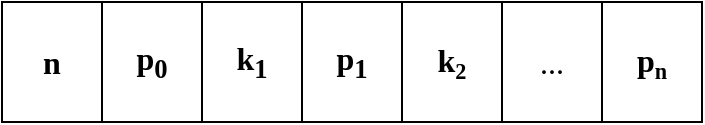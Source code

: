 <mxfile version="21.2.8" type="device">
  <diagram name="Page-1" id="95robYiWyXmsKbzFR-SE">
    <mxGraphModel dx="890" dy="801" grid="1" gridSize="10" guides="1" tooltips="1" connect="1" arrows="1" fold="1" page="1" pageScale="1" pageWidth="827" pageHeight="1169" math="0" shadow="0">
      <root>
        <mxCell id="0" />
        <mxCell id="1" parent="0" />
        <mxCell id="J-dCkdMY2vijxnSTDAi3-1" value="&lt;font style=&quot;font-size: 16px;&quot; face=&quot;Verdana&quot;&gt;&lt;b&gt;n&lt;/b&gt;&lt;/font&gt;" style="rounded=0;whiteSpace=wrap;html=1;" vertex="1" parent="1">
          <mxGeometry x="120" y="400" width="50" height="60" as="geometry" />
        </mxCell>
        <mxCell id="J-dCkdMY2vijxnSTDAi3-2" value="&lt;font face=&quot;Verdana&quot; style=&quot;font-size: 16px;&quot;&gt;&lt;b&gt;p&lt;sub&gt;0&lt;/sub&gt;&lt;/b&gt;&lt;/font&gt;" style="rounded=0;whiteSpace=wrap;html=1;" vertex="1" parent="1">
          <mxGeometry x="170" y="400" width="50" height="60" as="geometry" />
        </mxCell>
        <mxCell id="J-dCkdMY2vijxnSTDAi3-3" value="&lt;font face=&quot;Verdana&quot;&gt;&lt;span style=&quot;font-size: 16px;&quot;&gt;&lt;b&gt;k&lt;sub&gt;1&lt;/sub&gt;&lt;/b&gt;&lt;/span&gt;&lt;/font&gt;" style="rounded=0;whiteSpace=wrap;html=1;" vertex="1" parent="1">
          <mxGeometry x="220" y="400" width="50" height="60" as="geometry" />
        </mxCell>
        <mxCell id="J-dCkdMY2vijxnSTDAi3-4" value="&lt;font face=&quot;Verdana&quot;&gt;&lt;span style=&quot;font-size: 16px;&quot;&gt;&lt;b&gt;p&lt;sub&gt;1&lt;/sub&gt;&lt;/b&gt;&lt;/span&gt;&lt;/font&gt;" style="rounded=0;whiteSpace=wrap;html=1;" vertex="1" parent="1">
          <mxGeometry x="270" y="400" width="50" height="60" as="geometry" />
        </mxCell>
        <mxCell id="J-dCkdMY2vijxnSTDAi3-5" value="&lt;font face=&quot;Verdana&quot;&gt;&lt;b style=&quot;&quot;&gt;&lt;span style=&quot;font-size: 16px;&quot;&gt;k&lt;/span&gt;&lt;span style=&quot;font-size: 13.333px;&quot;&gt;&lt;sub&gt;2&lt;/sub&gt;&lt;/span&gt;&lt;/b&gt;&lt;/font&gt;" style="rounded=0;whiteSpace=wrap;html=1;" vertex="1" parent="1">
          <mxGeometry x="320" y="400" width="50" height="60" as="geometry" />
        </mxCell>
        <mxCell id="J-dCkdMY2vijxnSTDAi3-6" value="&lt;font face=&quot;Verdana&quot;&gt;&lt;span style=&quot;font-size: 16px;&quot;&gt;...&lt;/span&gt;&lt;/font&gt;" style="rounded=0;whiteSpace=wrap;html=1;" vertex="1" parent="1">
          <mxGeometry x="370" y="400" width="50" height="60" as="geometry" />
        </mxCell>
        <mxCell id="J-dCkdMY2vijxnSTDAi3-7" value="&lt;font face=&quot;Verdana&quot;&gt;&lt;b style=&quot;&quot;&gt;&lt;span style=&quot;font-size: 16px;&quot;&gt;p&lt;/span&gt;&lt;span style=&quot;font-size: 13.333px;&quot;&gt;&lt;sub&gt;n&lt;/sub&gt;&lt;/span&gt;&lt;/b&gt;&lt;/font&gt;" style="rounded=0;whiteSpace=wrap;html=1;" vertex="1" parent="1">
          <mxGeometry x="420" y="400" width="50" height="60" as="geometry" />
        </mxCell>
      </root>
    </mxGraphModel>
  </diagram>
</mxfile>
